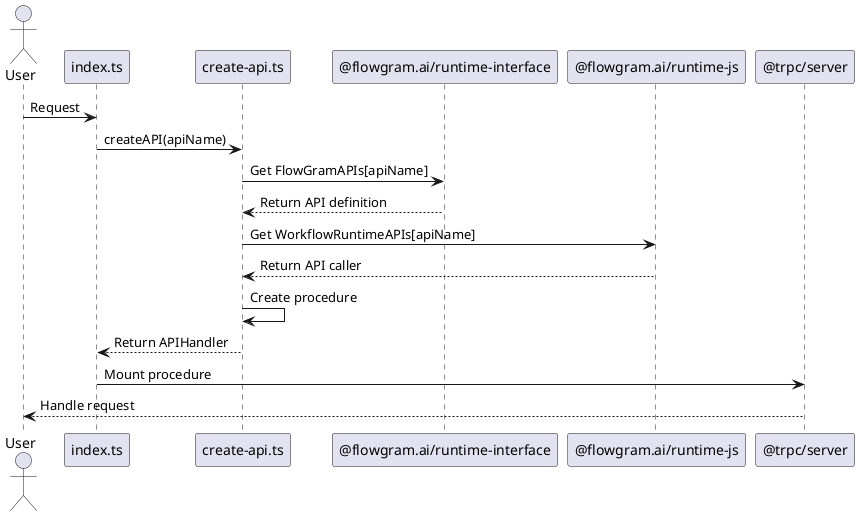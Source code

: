 @startuml
actor User
participant "index.ts" as Index
participant "create-api.ts" as CreateAPI
participant "@flowgram.ai/runtime-interface" as RuntimeInterface
participant "@flowgram.ai/runtime-js" as RuntimeJS
participant "@trpc/server" as TRPC

User -> Index: Request
Index -> CreateAPI: createAPI(apiName)
CreateAPI -> RuntimeInterface: Get FlowGramAPIs[apiName]
CreateAPI <-- RuntimeInterface: Return API definition
CreateAPI -> RuntimeJS: Get WorkflowRuntimeAPIs[apiName]
CreateAPI <-- RuntimeJS: Return API caller
CreateAPI -> CreateAPI: Create procedure
CreateAPI --> Index: Return APIHandler
Index -> TRPC: Mount procedure
TRPC --> User: Handle request
@enduml